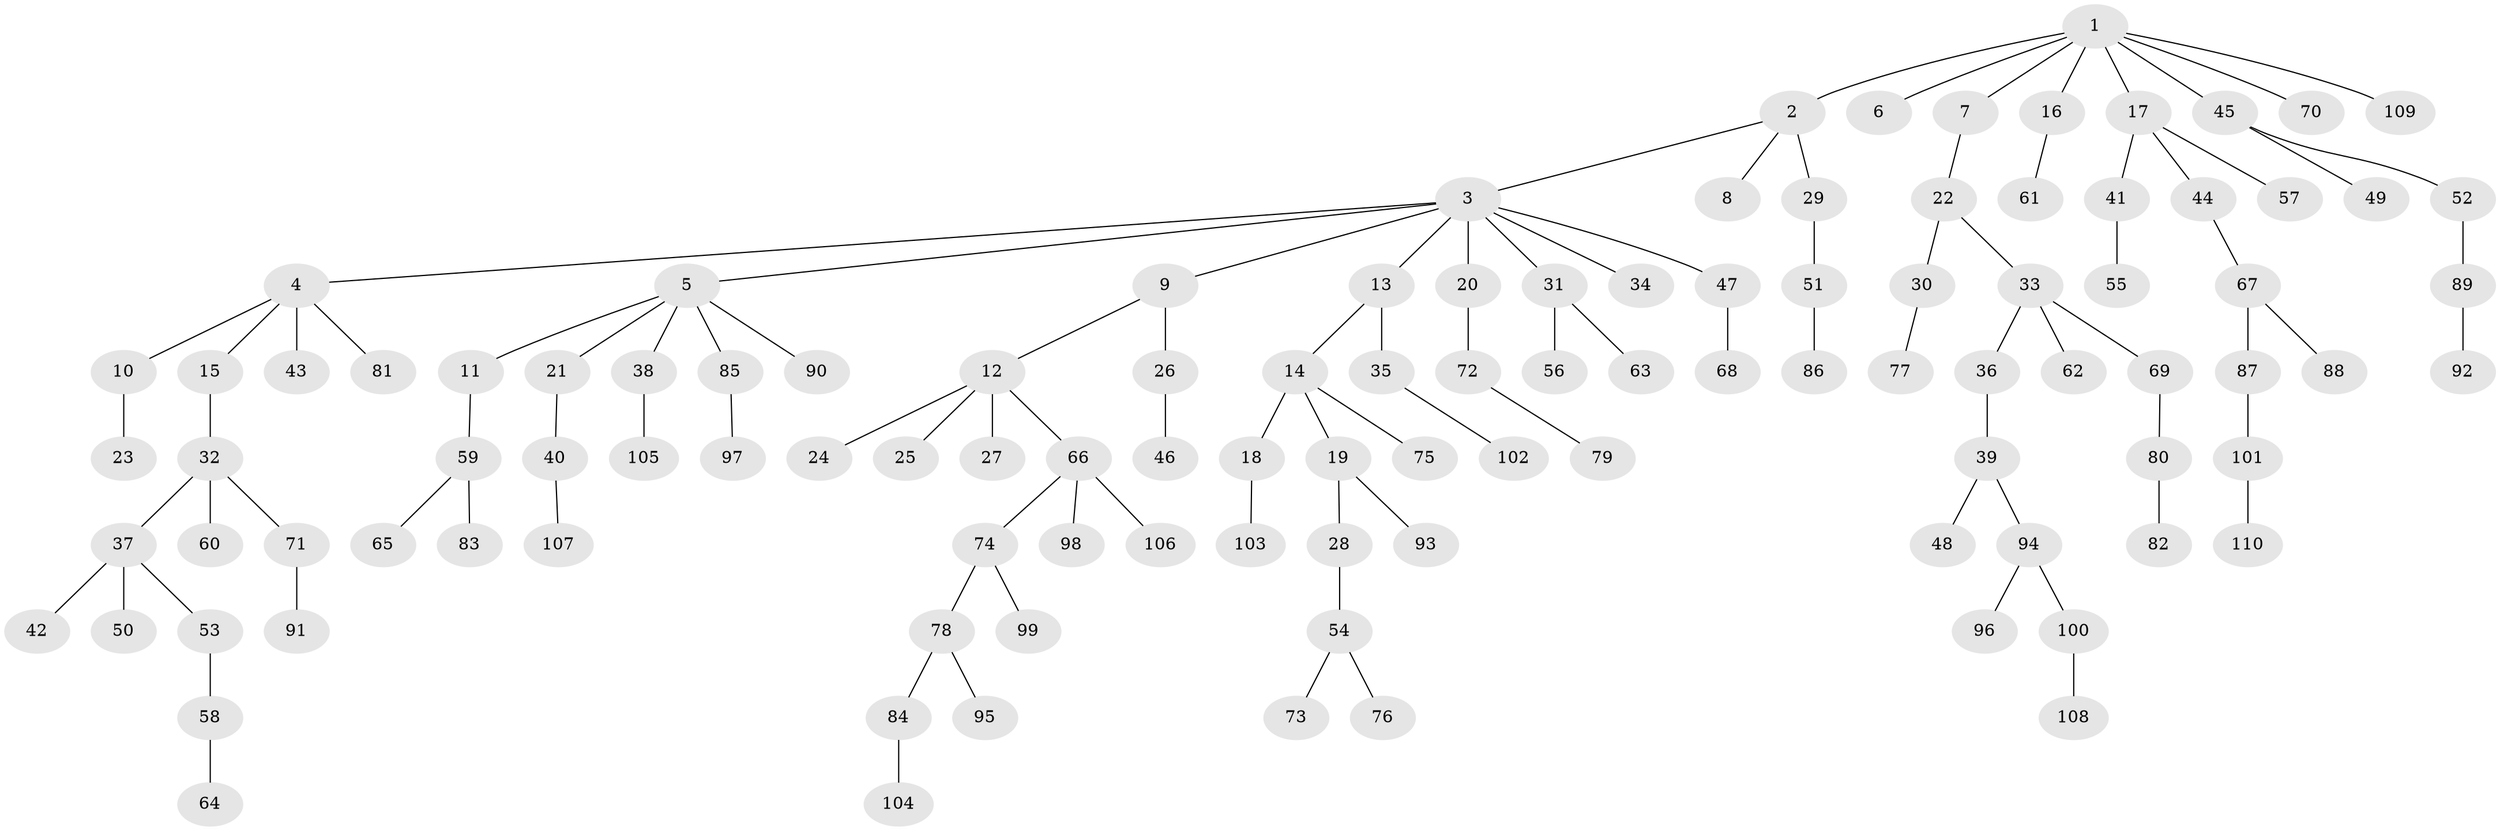 // Generated by graph-tools (version 1.1) at 2025/11/02/27/25 16:11:28]
// undirected, 110 vertices, 109 edges
graph export_dot {
graph [start="1"]
  node [color=gray90,style=filled];
  1;
  2;
  3;
  4;
  5;
  6;
  7;
  8;
  9;
  10;
  11;
  12;
  13;
  14;
  15;
  16;
  17;
  18;
  19;
  20;
  21;
  22;
  23;
  24;
  25;
  26;
  27;
  28;
  29;
  30;
  31;
  32;
  33;
  34;
  35;
  36;
  37;
  38;
  39;
  40;
  41;
  42;
  43;
  44;
  45;
  46;
  47;
  48;
  49;
  50;
  51;
  52;
  53;
  54;
  55;
  56;
  57;
  58;
  59;
  60;
  61;
  62;
  63;
  64;
  65;
  66;
  67;
  68;
  69;
  70;
  71;
  72;
  73;
  74;
  75;
  76;
  77;
  78;
  79;
  80;
  81;
  82;
  83;
  84;
  85;
  86;
  87;
  88;
  89;
  90;
  91;
  92;
  93;
  94;
  95;
  96;
  97;
  98;
  99;
  100;
  101;
  102;
  103;
  104;
  105;
  106;
  107;
  108;
  109;
  110;
  1 -- 2;
  1 -- 6;
  1 -- 7;
  1 -- 16;
  1 -- 17;
  1 -- 45;
  1 -- 70;
  1 -- 109;
  2 -- 3;
  2 -- 8;
  2 -- 29;
  3 -- 4;
  3 -- 5;
  3 -- 9;
  3 -- 13;
  3 -- 20;
  3 -- 31;
  3 -- 34;
  3 -- 47;
  4 -- 10;
  4 -- 15;
  4 -- 43;
  4 -- 81;
  5 -- 11;
  5 -- 21;
  5 -- 38;
  5 -- 85;
  5 -- 90;
  7 -- 22;
  9 -- 12;
  9 -- 26;
  10 -- 23;
  11 -- 59;
  12 -- 24;
  12 -- 25;
  12 -- 27;
  12 -- 66;
  13 -- 14;
  13 -- 35;
  14 -- 18;
  14 -- 19;
  14 -- 75;
  15 -- 32;
  16 -- 61;
  17 -- 41;
  17 -- 44;
  17 -- 57;
  18 -- 103;
  19 -- 28;
  19 -- 93;
  20 -- 72;
  21 -- 40;
  22 -- 30;
  22 -- 33;
  26 -- 46;
  28 -- 54;
  29 -- 51;
  30 -- 77;
  31 -- 56;
  31 -- 63;
  32 -- 37;
  32 -- 60;
  32 -- 71;
  33 -- 36;
  33 -- 62;
  33 -- 69;
  35 -- 102;
  36 -- 39;
  37 -- 42;
  37 -- 50;
  37 -- 53;
  38 -- 105;
  39 -- 48;
  39 -- 94;
  40 -- 107;
  41 -- 55;
  44 -- 67;
  45 -- 49;
  45 -- 52;
  47 -- 68;
  51 -- 86;
  52 -- 89;
  53 -- 58;
  54 -- 73;
  54 -- 76;
  58 -- 64;
  59 -- 65;
  59 -- 83;
  66 -- 74;
  66 -- 98;
  66 -- 106;
  67 -- 87;
  67 -- 88;
  69 -- 80;
  71 -- 91;
  72 -- 79;
  74 -- 78;
  74 -- 99;
  78 -- 84;
  78 -- 95;
  80 -- 82;
  84 -- 104;
  85 -- 97;
  87 -- 101;
  89 -- 92;
  94 -- 96;
  94 -- 100;
  100 -- 108;
  101 -- 110;
}
